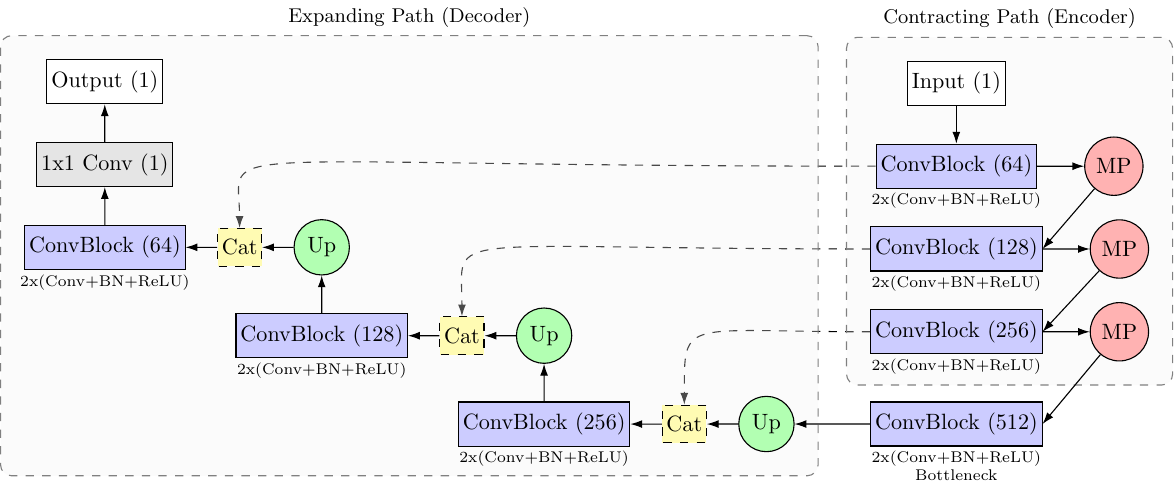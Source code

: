 \documentclass[tikz, border=0pt]{standalone}
\usepackage{tikz}
\usetikzlibrary{positioning, shapes.geometric, arrows.meta, calc, backgrounds, fit}

\begin{document}

% Define layers: background for skips and boxes, nodes for shapes, main for forward arrows
\pgfdeclarelayer{background}
\pgfdeclarelayer{nodes}
\pgfdeclarelayer{main}
\pgfsetlayers{background,nodes,main}

\begin{tikzpicture}[scale=0.8, transform shape,
    node distance=0.6cm and 0.5cm, % Compact vertical and horizontal distance
    conv/.style={rectangle, draw, minimum width=2cm, minimum height=0.7cm, fill=blue!20, text centered, inner sep=2pt}, % Compact size
    pool/.style={circle, draw, minimum size=0.7cm, fill=red!30, text centered}, % Compact size
    up/.style={circle, draw, minimum size=0.5cm, fill=green!30, text centered}, % Compact size
    concat/.style={rectangle, draw, dashed, minimum width=0.7cm, minimum height=0.6cm, fill=yellow!30, text centered, inner sep=1pt}, % Compact size
    final/.style={rectangle, draw, minimum width=2cm, minimum height=0.7cm, fill=gray!20, text centered, inner sep=2pt}, % Compact size
    arrow/.style={-{Latex[length=1.5mm, width=1mm]}}, % Smaller arrowheads
    skip/.style={-{Latex[length=1.5mm, width=1mm]}, dashed, bend left=45},
    skipr/.style={-{Latex[length=1.5mm, width=1mm]}, dashed, bend right=45},
    path_bg/.style={rectangle, draw=gray, dashed, rounded corners, fill=black!5, fill opacity=0.3, inner sep=0.3cm} % Style for background fit nodes
]

% --- Place all nodes onto the 'nodes' layer ---
\begin{pgfonlayer}{nodes}
    % Input - Repositioned above enc1
    \node (input) [conv, minimum width=1.2cm, fill=white] {Input (1)};

    % Encoder Path (Horizontal) - enc1 now below input
    \node (enc1) [conv, below=of input] {ConvBlock (64)};
    \coordinate (enc1_mid) at ($(enc1.east)+(0.25cm,0)$); % Compact offset
    \node (pool1) [pool, right=of enc1_mid] {MP};
    \node (enc2) [conv, below=of enc1] {ConvBlock (128)};
    \coordinate (enc2_mid) at ($(enc2.east)+(0.25cm,0)$); % Compact offset
    \node (pool2) [pool, right=of enc2_mid] {MP};
    \node (enc3) [conv, below=of enc2] {ConvBlock (256)};
    \coordinate (enc3_mid) at ($(enc3.east)+(0.25cm,0)$); % Compact offset
    \node (pool3) [pool, right=of enc3_mid] {MP};

    % Bottleneck

    % Decoder Path (Horizontal) - Increased spacing from bottleneck
    \node (bottleneck) [conv, below=0.75 cm of enc3] {ConvBlock (512)};
    \node (up3) [up, left=1.2 cm of bottleneck] {Up}; % Increased distance
    \node (concat3) [concat, left=of up3] {Cat};
    \node (dec3) [conv, left=of concat3] {ConvBlock (256)};

    \node (up2) [up, above=of dec3] {Up};
    \node (concat2) [concat, left=of up2] {Cat};
    \node (dec2) [conv, left=of concat2] {ConvBlock (128)};

    \node (up1) [up, above=of dec2] {Up};
    \node (concat1) [concat, left=of up1] {Cat};
    \node (dec1) [conv, left=of concat1] {ConvBlock (64)};

    % Output
    \node (output) [final, above=of dec1] {1x1 Conv (1)};
    \node (output_img) [conv, above=of output, minimum width=1.2cm, fill=white] {Output (1)}; % Compact size

    % Labels (ConvBlock details only) - Moved above labels to below
    \node[below=-0.05cm of enc1, font=\scriptsize] {2x(Conv+BN+ReLU)};
    \node[below=-0.05cm of enc2, font=\scriptsize] {2x(Conv+BN+ReLU)};
    \node[below=-0.05cm of enc3, font=\scriptsize] {2x(Conv+BN+ReLU)};
    \node (bottleneck_label)[below=-0.05cm of bottleneck, font=\scriptsize] {2x(Conv+BN+ReLU)};
    \node[below=-0.2cm of bottleneck_label, font=\scriptsize]{Bottleneck};
    \node[below=-0.05cm of dec1, font=\scriptsize] {2x(Conv+BN+ReLU)};
    \node[below=-0.05cm of dec2, font=\scriptsize] {2x(Conv+BN+ReLU)};
    \node[below=-0.05cm of dec3, font=\scriptsize] {2x(Conv+BN+ReLU)};

\end{pgfonlayer}
% --- End of nodes layer ---

% --- Place skip connections and background boxes onto the 'background' layer ---
\begin{pgfonlayer}{background}
    % Skip Connections (Curved)
    \draw[skipr] (enc3.west) .. controls +(west:3.0cm) and +(north:1.4cm) .. (concat3.north);
    \draw [skipr] (enc2.west) .. controls +(west:7.0cm) and +(north:1.4cm) .. (concat2.north);
    \draw [skipr] (enc1.west) .. controls +(west:11.0cm) and +(north:1.4cm) .. (concat1.north);

    % Background Rectangles using fit, EXCLUDING bottleneck from boxes
    \node[path_bg, fit= (input) (enc1) (pool1) (enc2) (pool2) (enc3) (pool3), label={[font=\small, anchor=south]north:Contracting Path (Encoder)}] (encoder_box) {};
    \node[path_bg, fit=(output_img) (output) (dec1) (concat1) (up1) (dec2) (concat2) (up2) (dec3) (concat3) (up3), label={[font=\small, anchor=south]north:Expanding Path (Decoder)}] (decoder_box) {};

\end{pgfonlayer}
% --- End of background layer ---

% --- Place main connections onto the 'main' layer (drawn last) ---
\begin{pgfonlayer}{main}
    % Connections - Encoder
    \draw [arrow] (input) -- (enc1);
    \draw [arrow] (enc1) -- (pool1);
    \draw [arrow] (pool1) -- (enc2.east); % Connect to right side
    \draw [arrow] (enc2) -- (pool2);
    \draw [arrow] (pool2) -- (enc3.east); % Connect to right side
    \draw [arrow] (enc3) -- (pool3);
    \draw [arrow] (pool3) -- (bottleneck.east); % Connect to right side

    % Connections - Decoder
    \draw [arrow] (bottleneck) -- (up3);
    \draw [arrow] (up3) -- (concat3);
    \draw [arrow] (concat3) -- (dec3);
    \draw [arrow] (dec3) -- (up2);
    \draw [arrow] (up2) -- (concat2);
    \draw [arrow] (concat2) -- (dec2);
    \draw [arrow] (dec2) -- (up1);
    \draw [arrow] (up1) -- (concat1);
    \draw [arrow] (concat1) -- (dec1);
    \draw [arrow] (dec1) -- (output);
    \draw [arrow] (output) -- (output_img);
\end{pgfonlayer}
% --- End of main layer ---

\end{tikzpicture}

\end{document}
